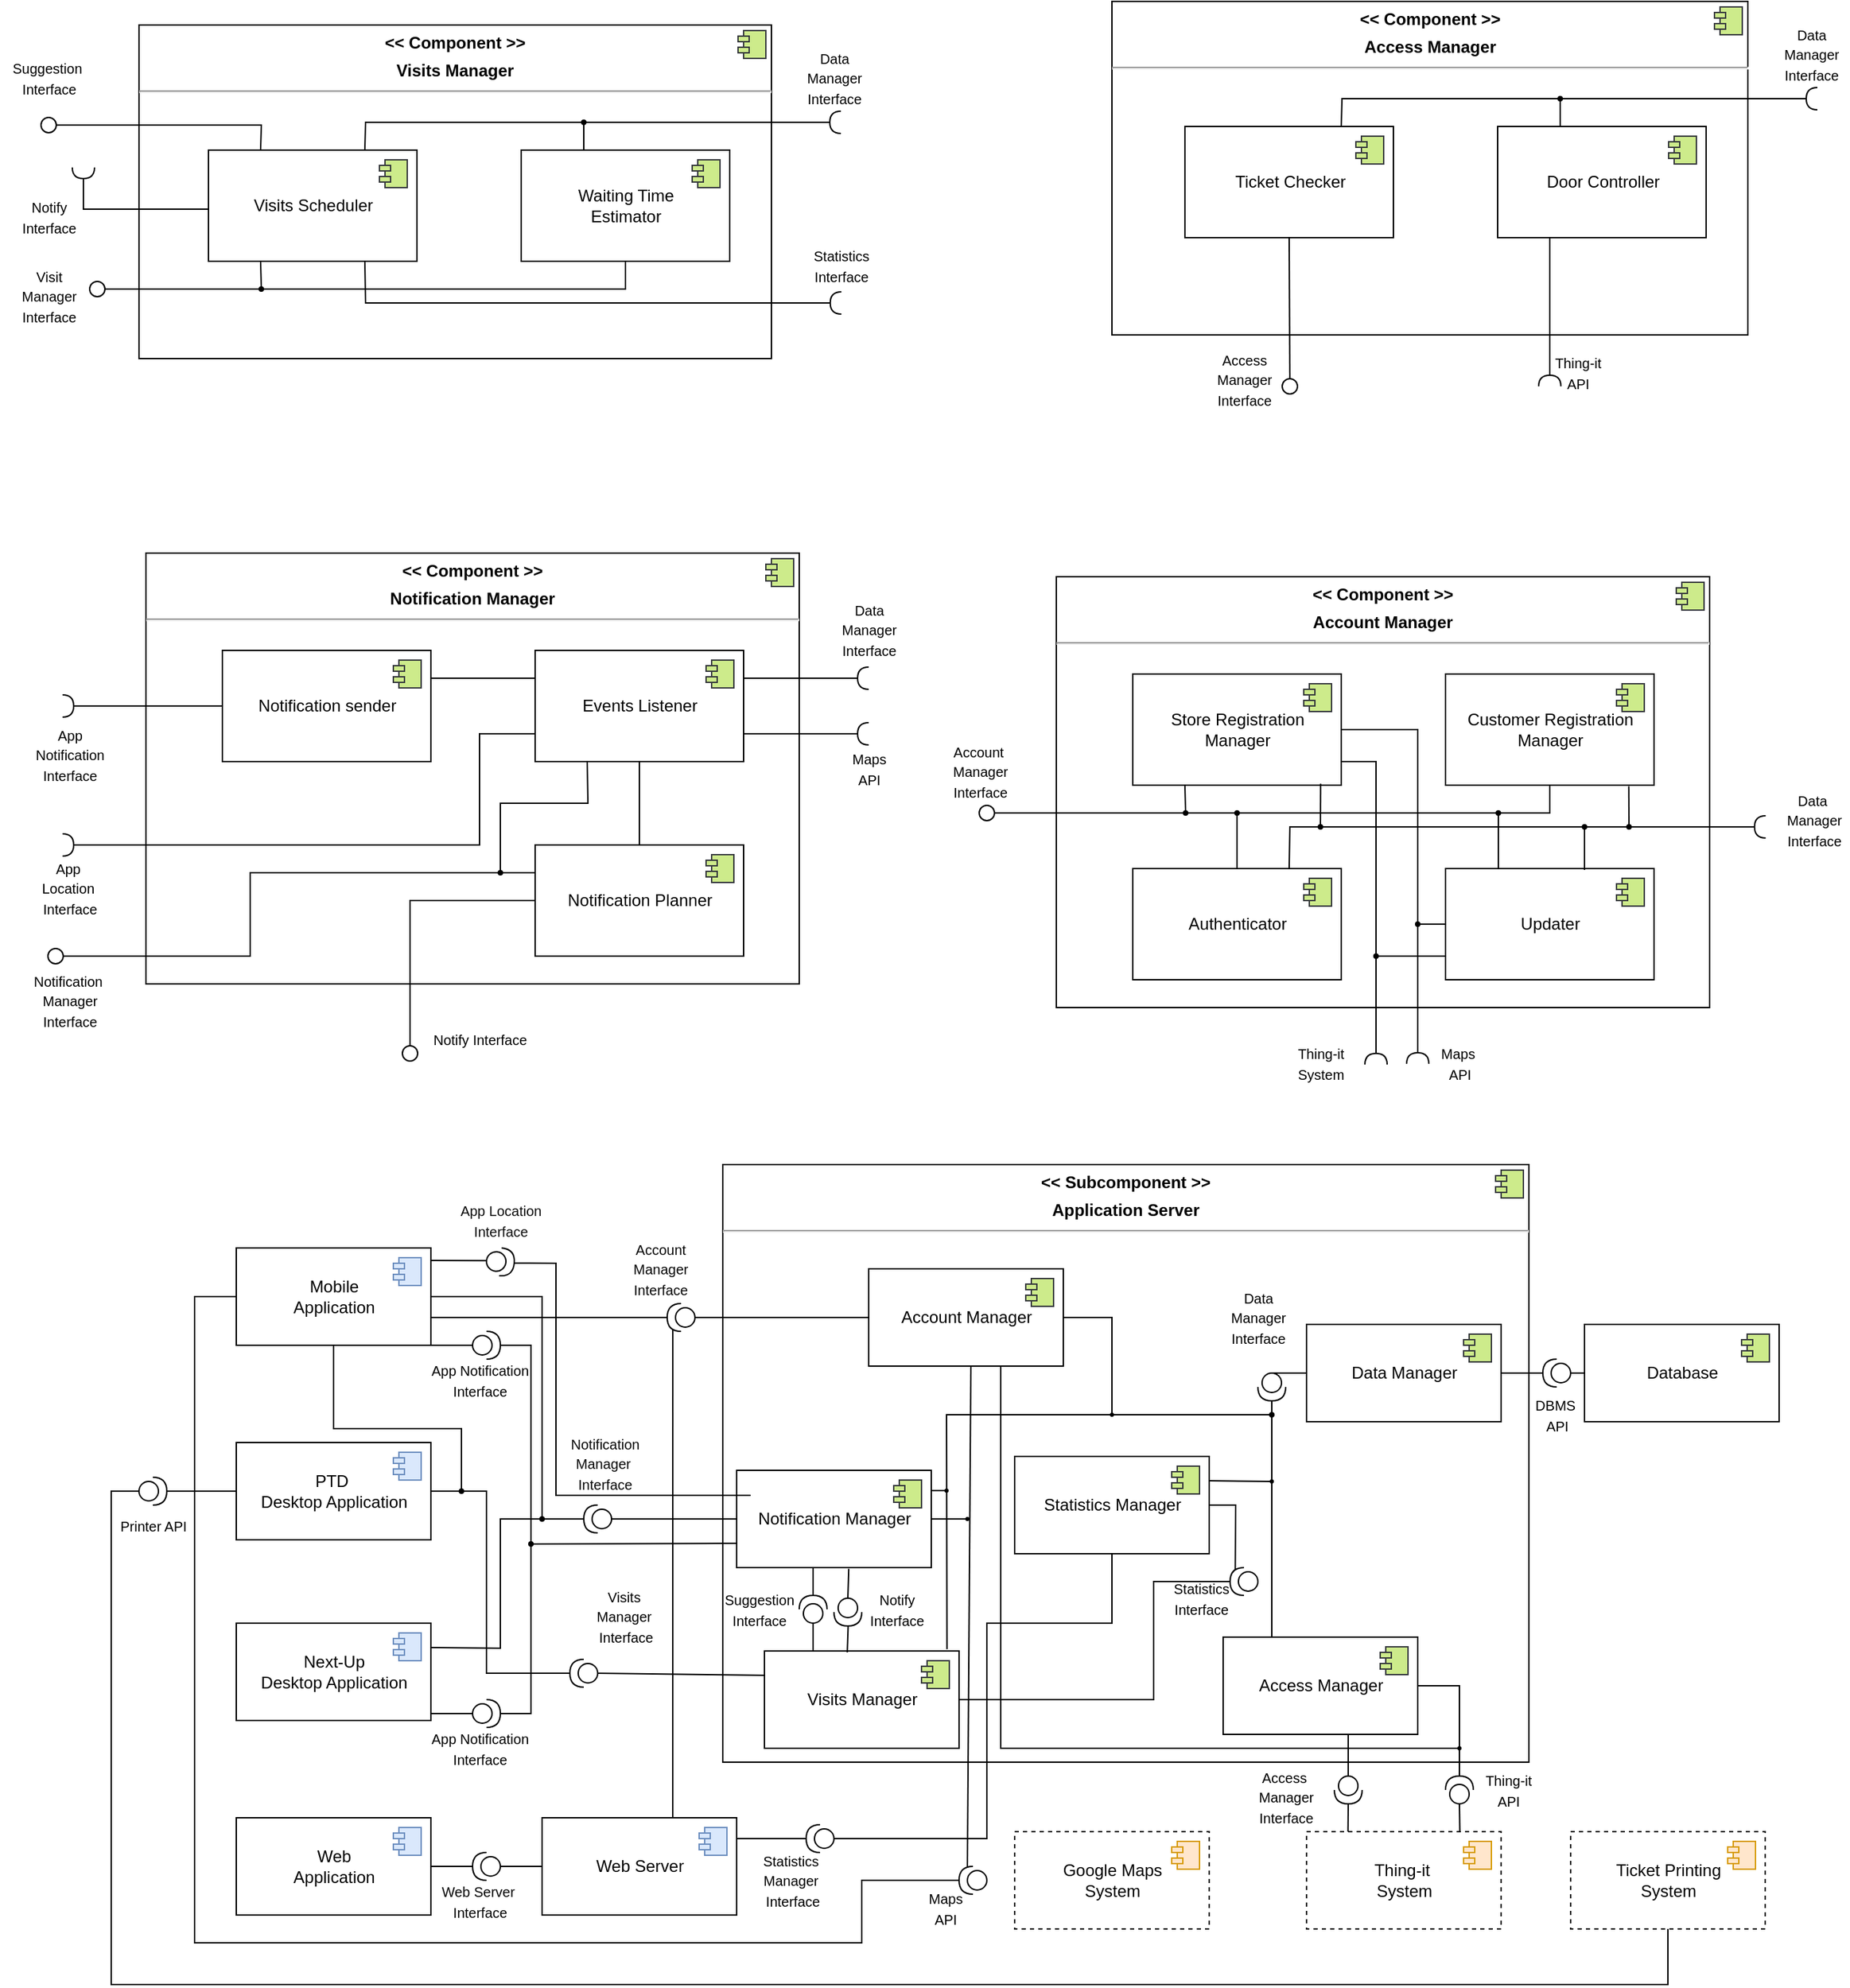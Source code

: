 <mxfile version="13.9.9" type="device"><diagram id="3Fu3gFs1_FK14Cqz0Ulo" name="Pagina-1"><mxGraphModel dx="1436" dy="1320" grid="1" gridSize="10" guides="1" tooltips="1" connect="1" arrows="1" fold="1" page="1" pageScale="1" pageWidth="583" pageHeight="827" math="0" shadow="0"><root><mxCell id="0"/><mxCell id="1" parent="0"/><mxCell id="htoGr9i92MHpdhZndoW--17" value="&lt;p style=&quot;margin: 0px ; margin-top: 6px ; text-align: center&quot;&gt;&lt;b&gt;&amp;lt;&amp;lt; Subcomponent &amp;gt;&amp;gt;&lt;/b&gt;&lt;/p&gt;&lt;p style=&quot;margin: 0px ; margin-top: 6px ; text-align: center&quot;&gt;&lt;b&gt;Application Server&lt;/b&gt;&lt;/p&gt;&lt;hr&gt;&lt;p style=&quot;margin: 0px ; margin-left: 8px&quot;&gt;&lt;br&gt;&lt;br&gt;&lt;/p&gt;" style="align=left;overflow=fill;html=1;dropTarget=0;" parent="1" vertex="1"><mxGeometry x="480" y="10" width="580" height="430" as="geometry"/></mxCell><mxCell id="htoGr9i92MHpdhZndoW--18" value="" style="shape=component;jettyWidth=8;jettyHeight=4;fillColor=#cdeb8b;strokeColor=#36393d;" parent="htoGr9i92MHpdhZndoW--17" vertex="1"><mxGeometry x="1" width="20" height="20" relative="1" as="geometry"><mxPoint x="-24" y="4" as="offset"/></mxGeometry></mxCell><mxCell id="htoGr9i92MHpdhZndoW--185" value="" style="endArrow=none;html=1;fontColor=#00CCCC;entryX=0;entryY=0.5;entryDx=0;entryDy=0;entryPerimeter=0;exitX=0.788;exitY=0.013;exitDx=0;exitDy=0;exitPerimeter=0;" parent="1" source="htoGr9i92MHpdhZndoW--35" target="htoGr9i92MHpdhZndoW--179" edge="1"><mxGeometry width="50" height="50" relative="1" as="geometry"><mxPoint x="900" y="490" as="sourcePoint"/><mxPoint x="950" y="440" as="targetPoint"/></mxGeometry></mxCell><mxCell id="htoGr9i92MHpdhZndoW--184" value="" style="endArrow=none;html=1;fontColor=#00CCCC;entryX=0;entryY=0.5;entryDx=0;entryDy=0;entryPerimeter=0;" parent="1" target="htoGr9i92MHpdhZndoW--175" edge="1"><mxGeometry width="50" height="50" relative="1" as="geometry"><mxPoint x="930" y="419" as="sourcePoint"/><mxPoint x="950" y="440" as="targetPoint"/></mxGeometry></mxCell><mxCell id="htoGr9i92MHpdhZndoW--182" value="" style="endArrow=none;html=1;fontColor=#00CCCC;exitX=0.213;exitY=0.021;exitDx=0;exitDy=0;entryX=1;entryY=0.5;entryDx=0;entryDy=0;entryPerimeter=0;exitPerimeter=0;" parent="1" source="htoGr9i92MHpdhZndoW--35" target="htoGr9i92MHpdhZndoW--175" edge="1"><mxGeometry width="50" height="50" relative="1" as="geometry"><mxPoint x="900" y="490" as="sourcePoint"/><mxPoint x="935" y="470" as="targetPoint"/></mxGeometry></mxCell><mxCell id="htoGr9i92MHpdhZndoW--152" value="" style="endArrow=none;html=1;fontColor=#00CCCC;entryX=0.525;entryY=0.988;entryDx=0;entryDy=0;entryPerimeter=0;" parent="1" target="htoGr9i92MHpdhZndoW--19" edge="1"><mxGeometry width="50" height="50" relative="1" as="geometry"><mxPoint x="656" y="515" as="sourcePoint"/><mxPoint x="650" y="270" as="targetPoint"/><Array as="points"/></mxGeometry></mxCell><mxCell id="htoGr9i92MHpdhZndoW--127" value="" style="endArrow=none;html=1;fontColor=#00CCCC;entryX=0.797;entryY=0.071;entryDx=0;entryDy=0;entryPerimeter=0;" parent="1" target="htoGr9i92MHpdhZndoW--52" edge="1"><mxGeometry width="50" height="50" relative="1" as="geometry"><mxPoint x="444" y="482" as="sourcePoint"/><mxPoint x="480" y="280" as="targetPoint"/></mxGeometry></mxCell><mxCell id="htoGr9i92MHpdhZndoW--3" value="Web&lt;br&gt;Application" style="html=1;dropTarget=0;" parent="1" vertex="1"><mxGeometry x="130" y="480" width="140" height="70" as="geometry"/></mxCell><mxCell id="htoGr9i92MHpdhZndoW--4" value="" style="shape=module;jettyWidth=8;jettyHeight=4;fillColor=#dae8fc;strokeColor=#6c8ebf;" parent="htoGr9i92MHpdhZndoW--3" vertex="1"><mxGeometry x="1" width="20" height="20" relative="1" as="geometry"><mxPoint x="-27" y="7" as="offset"/></mxGeometry></mxCell><mxCell id="htoGr9i92MHpdhZndoW--5" value="Next-Up&lt;br&gt;Desktop Application" style="html=1;dropTarget=0;" parent="1" vertex="1"><mxGeometry x="130" y="340" width="140" height="70" as="geometry"/></mxCell><mxCell id="htoGr9i92MHpdhZndoW--6" value="" style="shape=module;jettyWidth=8;jettyHeight=4;fillColor=#dae8fc;strokeColor=#6c8ebf;" parent="htoGr9i92MHpdhZndoW--5" vertex="1"><mxGeometry x="1" width="20" height="20" relative="1" as="geometry"><mxPoint x="-27" y="7" as="offset"/></mxGeometry></mxCell><mxCell id="htoGr9i92MHpdhZndoW--7" value="PTD&amp;nbsp;&lt;br&gt;Desktop Application" style="html=1;dropTarget=0;" parent="1" vertex="1"><mxGeometry x="130" y="210" width="140" height="70" as="geometry"/></mxCell><mxCell id="htoGr9i92MHpdhZndoW--8" value="" style="shape=module;jettyWidth=8;jettyHeight=4;fillColor=#dae8fc;strokeColor=#6c8ebf;" parent="htoGr9i92MHpdhZndoW--7" vertex="1"><mxGeometry x="1" width="20" height="20" relative="1" as="geometry"><mxPoint x="-27" y="7" as="offset"/></mxGeometry></mxCell><mxCell id="htoGr9i92MHpdhZndoW--9" value="Mobile&lt;br&gt;Application" style="html=1;dropTarget=0;" parent="1" vertex="1"><mxGeometry x="130" y="70" width="140" height="70" as="geometry"/></mxCell><mxCell id="htoGr9i92MHpdhZndoW--10" value="" style="shape=module;jettyWidth=8;jettyHeight=4;fillColor=#dae8fc;strokeColor=#6c8ebf;" parent="htoGr9i92MHpdhZndoW--9" vertex="1"><mxGeometry x="1" width="20" height="20" relative="1" as="geometry"><mxPoint x="-27" y="7" as="offset"/></mxGeometry></mxCell><mxCell id="htoGr9i92MHpdhZndoW--11" value="Web Server" style="html=1;dropTarget=0;" parent="1" vertex="1"><mxGeometry x="350" y="480" width="140" height="70" as="geometry"/></mxCell><mxCell id="htoGr9i92MHpdhZndoW--12" value="" style="shape=module;jettyWidth=8;jettyHeight=4;fillColor=#dae8fc;strokeColor=#6c8ebf;" parent="htoGr9i92MHpdhZndoW--11" vertex="1"><mxGeometry x="1" width="20" height="20" relative="1" as="geometry"><mxPoint x="-27" y="7" as="offset"/></mxGeometry></mxCell><mxCell id="htoGr9i92MHpdhZndoW--19" value="Account Manager" style="html=1;dropTarget=0;" parent="1" vertex="1"><mxGeometry x="585" y="85" width="140" height="70" as="geometry"/></mxCell><mxCell id="htoGr9i92MHpdhZndoW--20" value="" style="shape=module;jettyWidth=8;jettyHeight=4;fillColor=#cdeb8b;strokeColor=#36393d;" parent="htoGr9i92MHpdhZndoW--19" vertex="1"><mxGeometry x="1" width="20" height="20" relative="1" as="geometry"><mxPoint x="-27" y="7" as="offset"/></mxGeometry></mxCell><mxCell id="htoGr9i92MHpdhZndoW--21" value="Data Manager" style="html=1;dropTarget=0;" parent="1" vertex="1"><mxGeometry x="900" y="125" width="140" height="70" as="geometry"/></mxCell><mxCell id="htoGr9i92MHpdhZndoW--22" value="" style="shape=module;jettyWidth=8;jettyHeight=4;fillColor=#cdeb8b;strokeColor=#36393d;" parent="htoGr9i92MHpdhZndoW--21" vertex="1"><mxGeometry x="1" width="20" height="20" relative="1" as="geometry"><mxPoint x="-27" y="7" as="offset"/></mxGeometry></mxCell><mxCell id="htoGr9i92MHpdhZndoW--23" value="Database" style="html=1;dropTarget=0;" parent="1" vertex="1"><mxGeometry x="1100" y="125" width="140" height="70" as="geometry"/></mxCell><mxCell id="htoGr9i92MHpdhZndoW--24" value="" style="shape=module;jettyWidth=8;jettyHeight=4;fillColor=#cdeb8b;strokeColor=#36393d;" parent="htoGr9i92MHpdhZndoW--23" vertex="1"><mxGeometry x="1" width="20" height="20" relative="1" as="geometry"><mxPoint x="-27" y="7" as="offset"/></mxGeometry></mxCell><mxCell id="htoGr9i92MHpdhZndoW--25" value="Statistics Manager" style="html=1;dropTarget=0;" parent="1" vertex="1"><mxGeometry x="690" y="220" width="140" height="70" as="geometry"/></mxCell><mxCell id="htoGr9i92MHpdhZndoW--26" value="" style="shape=module;jettyWidth=8;jettyHeight=4;fillColor=#cdeb8b;strokeColor=#36393d;" parent="htoGr9i92MHpdhZndoW--25" vertex="1"><mxGeometry x="1" width="20" height="20" relative="1" as="geometry"><mxPoint x="-27" y="7" as="offset"/></mxGeometry></mxCell><mxCell id="htoGr9i92MHpdhZndoW--27" value="Notification Manager" style="html=1;dropTarget=0;" parent="1" vertex="1"><mxGeometry x="490" y="230" width="140" height="70" as="geometry"/></mxCell><mxCell id="htoGr9i92MHpdhZndoW--28" value="" style="shape=module;jettyWidth=8;jettyHeight=4;fillColor=#cdeb8b;strokeColor=#36393d;" parent="htoGr9i92MHpdhZndoW--27" vertex="1"><mxGeometry x="1" width="20" height="20" relative="1" as="geometry"><mxPoint x="-27" y="7" as="offset"/></mxGeometry></mxCell><mxCell id="htoGr9i92MHpdhZndoW--29" value="Visits Manager" style="html=1;dropTarget=0;" parent="1" vertex="1"><mxGeometry x="510" y="360" width="140" height="70" as="geometry"/></mxCell><mxCell id="htoGr9i92MHpdhZndoW--30" value="" style="shape=module;jettyWidth=8;jettyHeight=4;fillColor=#cdeb8b;strokeColor=#36393d;" parent="htoGr9i92MHpdhZndoW--29" vertex="1"><mxGeometry x="1" width="20" height="20" relative="1" as="geometry"><mxPoint x="-27" y="7" as="offset"/></mxGeometry></mxCell><mxCell id="htoGr9i92MHpdhZndoW--31" value="Access Manager" style="html=1;dropTarget=0;" parent="1" vertex="1"><mxGeometry x="840" y="350" width="140" height="70" as="geometry"/></mxCell><mxCell id="htoGr9i92MHpdhZndoW--32" value="" style="shape=module;jettyWidth=8;jettyHeight=4;fillColor=#cdeb8b;strokeColor=#36393d;" parent="htoGr9i92MHpdhZndoW--31" vertex="1"><mxGeometry x="1" width="20" height="20" relative="1" as="geometry"><mxPoint x="-27" y="7" as="offset"/></mxGeometry></mxCell><mxCell id="htoGr9i92MHpdhZndoW--33" value="Google Maps&lt;br&gt;System" style="html=1;dropTarget=0;dashed=1;" parent="1" vertex="1"><mxGeometry x="690" y="490" width="140" height="70" as="geometry"/></mxCell><mxCell id="htoGr9i92MHpdhZndoW--34" value="" style="shape=module;jettyWidth=8;jettyHeight=4;fillColor=#ffe6cc;strokeColor=#d79b00;" parent="htoGr9i92MHpdhZndoW--33" vertex="1"><mxGeometry x="1" width="20" height="20" relative="1" as="geometry"><mxPoint x="-27" y="7" as="offset"/></mxGeometry></mxCell><mxCell id="htoGr9i92MHpdhZndoW--35" value="Thing-it&amp;nbsp;&lt;br&gt;System" style="html=1;dropTarget=0;dashed=1;" parent="1" vertex="1"><mxGeometry x="900" y="490" width="140" height="70" as="geometry"/></mxCell><mxCell id="htoGr9i92MHpdhZndoW--36" value="" style="shape=module;jettyWidth=8;jettyHeight=4;fillColor=#ffe6cc;strokeColor=#d79b00;" parent="htoGr9i92MHpdhZndoW--35" vertex="1"><mxGeometry x="1" width="20" height="20" relative="1" as="geometry"><mxPoint x="-27" y="7" as="offset"/></mxGeometry></mxCell><mxCell id="htoGr9i92MHpdhZndoW--37" value="Ticket Printing&lt;br&gt;System" style="html=1;dropTarget=0;dashed=1;" parent="1" vertex="1"><mxGeometry x="1090" y="490" width="140" height="70" as="geometry"/></mxCell><mxCell id="htoGr9i92MHpdhZndoW--38" value="" style="shape=module;jettyWidth=8;jettyHeight=4;fillColor=#ffe6cc;strokeColor=#d79b00;" parent="htoGr9i92MHpdhZndoW--37" vertex="1"><mxGeometry x="1" width="20" height="20" relative="1" as="geometry"><mxPoint x="-27" y="7" as="offset"/></mxGeometry></mxCell><mxCell id="htoGr9i92MHpdhZndoW--39" value="" style="endArrow=none;html=1;fontColor=#00CCCC;exitX=1;exitY=0.5;exitDx=0;exitDy=0;" parent="1" edge="1"><mxGeometry width="50" height="50" relative="1" as="geometry"><mxPoint x="320" y="105" as="sourcePoint"/><mxPoint x="320" y="105" as="targetPoint"/></mxGeometry></mxCell><mxCell id="htoGr9i92MHpdhZndoW--44" value="" style="endArrow=none;html=1;fontColor=#00CCCC;exitX=1;exitY=1;exitDx=0;exitDy=0;" parent="1" source="htoGr9i92MHpdhZndoW--9" edge="1"><mxGeometry width="50" height="50" relative="1" as="geometry"><mxPoint x="280" y="290" as="sourcePoint"/><mxPoint x="300" y="140" as="targetPoint"/></mxGeometry></mxCell><mxCell id="htoGr9i92MHpdhZndoW--46" value="" style="endArrow=none;html=1;fontColor=#00CCCC;rounded=0;entryX=0;entryY=0.75;entryDx=0;entryDy=0;exitX=1;exitY=0.5;exitDx=0;exitDy=0;exitPerimeter=0;" parent="1" source="htoGr9i92MHpdhZndoW--50" target="htoGr9i92MHpdhZndoW--27" edge="1"><mxGeometry width="50" height="50" relative="1" as="geometry"><mxPoint x="330" y="140" as="sourcePoint"/><mxPoint x="391.5" y="287.5" as="targetPoint"/><Array as="points"><mxPoint x="342" y="140"/><mxPoint x="342" y="283"/></Array></mxGeometry></mxCell><mxCell id="htoGr9i92MHpdhZndoW--50" value="" style="shape=providedRequiredInterface;html=1;verticalLabelPosition=bottom;fontColor=#00CCCC;" parent="1" vertex="1"><mxGeometry x="300" y="130" width="20" height="20" as="geometry"/></mxCell><mxCell id="htoGr9i92MHpdhZndoW--51" value="" style="endArrow=none;html=1;fontColor=#00CCCC;entryX=0;entryY=0.5;entryDx=0;entryDy=0;" parent="1" source="htoGr9i92MHpdhZndoW--52" target="htoGr9i92MHpdhZndoW--19" edge="1"><mxGeometry width="50" height="50" relative="1" as="geometry"><mxPoint x="270" y="120" as="sourcePoint"/><mxPoint x="340" y="120" as="targetPoint"/></mxGeometry></mxCell><mxCell id="htoGr9i92MHpdhZndoW--53" value="" style="endArrow=none;html=1;fontColor=#00CCCC;" parent="1" source="htoGr9i92MHpdhZndoW--52" edge="1"><mxGeometry width="50" height="50" relative="1" as="geometry"><mxPoint x="270" y="120" as="sourcePoint"/><mxPoint x="430" y="120" as="targetPoint"/></mxGeometry></mxCell><mxCell id="htoGr9i92MHpdhZndoW--52" value="" style="shape=providedRequiredInterface;html=1;verticalLabelPosition=bottom;fontColor=#00CCCC;direction=west;" parent="1" vertex="1"><mxGeometry x="440" y="110" width="20" height="20" as="geometry"/></mxCell><mxCell id="htoGr9i92MHpdhZndoW--54" value="" style="endArrow=none;html=1;fontColor=#00CCCC;" parent="1" target="htoGr9i92MHpdhZndoW--52" edge="1"><mxGeometry width="50" height="50" relative="1" as="geometry"><mxPoint x="270" y="120" as="sourcePoint"/><mxPoint x="430" y="120" as="targetPoint"/></mxGeometry></mxCell><mxCell id="htoGr9i92MHpdhZndoW--61" value="" style="endArrow=none;html=1;fontColor=#00CCCC;entryX=1;entryY=0.5;entryDx=0;entryDy=0;entryPerimeter=0;rounded=0;startArrow=none;startFill=0;" parent="1" target="htoGr9i92MHpdhZndoW--71" edge="1"><mxGeometry width="50" height="50" relative="1" as="geometry"><mxPoint x="500" y="248" as="sourcePoint"/><mxPoint x="380" y="200" as="targetPoint"/><Array as="points"><mxPoint x="360" y="248"/><mxPoint x="360" y="81"/></Array></mxGeometry></mxCell><mxCell id="htoGr9i92MHpdhZndoW--63" value="&lt;font color=&quot;#000000&quot; style=&quot;font-size: 10px&quot;&gt;App Notification&lt;br&gt;Interface&lt;br&gt;&lt;/font&gt;" style="text;html=1;align=center;verticalAlign=middle;resizable=0;points=[];autosize=1;fontColor=#00CCCC;" parent="1" vertex="1"><mxGeometry x="260" y="145" width="90" height="40" as="geometry"/></mxCell><mxCell id="htoGr9i92MHpdhZndoW--65" value="&lt;font style=&quot;font-size: 10px&quot; color=&quot;#0d0d0d&quot;&gt;App Location&lt;br&gt;Interface&lt;br&gt;&lt;/font&gt;" style="text;html=1;align=center;verticalAlign=middle;resizable=0;points=[];autosize=1;fontColor=#00CCCC;" parent="1" vertex="1"><mxGeometry x="285" y="30" width="70" height="40" as="geometry"/></mxCell><mxCell id="htoGr9i92MHpdhZndoW--71" value="" style="shape=providedRequiredInterface;html=1;verticalLabelPosition=bottom;fontColor=#00CCCC;rotation=5;" parent="1" vertex="1"><mxGeometry x="310" y="70" width="20" height="20" as="geometry"/></mxCell><mxCell id="htoGr9i92MHpdhZndoW--75" value="" style="endArrow=none;html=1;fontColor=#00CCCC;entryX=0;entryY=0.5;entryDx=0;entryDy=0;entryPerimeter=0;" parent="1" target="htoGr9i92MHpdhZndoW--71" edge="1"><mxGeometry width="50" height="50" relative="1" as="geometry"><mxPoint x="270" y="79" as="sourcePoint"/><mxPoint x="780" y="330" as="targetPoint"/></mxGeometry></mxCell><mxCell id="htoGr9i92MHpdhZndoW--76" value="" style="shape=providedRequiredInterface;html=1;verticalLabelPosition=bottom;fontColor=#00CCCC;direction=west;" parent="1" vertex="1"><mxGeometry x="380" y="255" width="20" height="20" as="geometry"/></mxCell><mxCell id="htoGr9i92MHpdhZndoW--78" value="" style="endArrow=oval;html=1;fontColor=#00CCCC;exitX=1;exitY=0.5;exitDx=0;exitDy=0;rounded=0;startArrow=none;startFill=0;endFill=1;endSize=3;" parent="1" source="htoGr9i92MHpdhZndoW--9" edge="1"><mxGeometry width="50" height="50" relative="1" as="geometry"><mxPoint x="730" y="380" as="sourcePoint"/><mxPoint x="350" y="265" as="targetPoint"/><Array as="points"><mxPoint x="350" y="105"/></Array></mxGeometry></mxCell><mxCell id="htoGr9i92MHpdhZndoW--79" value="" style="endArrow=none;html=1;fontColor=#00CCCC;entryX=0;entryY=0.5;entryDx=0;entryDy=0;entryPerimeter=0;exitX=0;exitY=0.5;exitDx=0;exitDy=0;rounded=0;" parent="1" source="htoGr9i92MHpdhZndoW--27" target="htoGr9i92MHpdhZndoW--76" edge="1"><mxGeometry width="50" height="50" relative="1" as="geometry"><mxPoint x="360" y="270" as="sourcePoint"/><mxPoint x="780" y="330" as="targetPoint"/><Array as="points"/></mxGeometry></mxCell><mxCell id="htoGr9i92MHpdhZndoW--80" value="&lt;font color=&quot;#080808&quot; style=&quot;font-size: 10px&quot;&gt;Notification &lt;br&gt;Manager&amp;nbsp;&lt;br&gt;Interface&lt;br&gt;&lt;/font&gt;" style="text;html=1;align=center;verticalAlign=middle;resizable=0;points=[];autosize=1;fontColor=#00CCCC;" parent="1" vertex="1"><mxGeometry x="360" y="200" width="70" height="50" as="geometry"/></mxCell><mxCell id="htoGr9i92MHpdhZndoW--82" value="&lt;font color=&quot;#080808&quot; size=&quot;1&quot;&gt;Account&lt;br&gt;Manager&lt;br&gt;Interface&lt;br&gt;&lt;/font&gt;" style="text;html=1;align=center;verticalAlign=middle;resizable=0;points=[];autosize=1;fontColor=#00CCCC;" parent="1" vertex="1"><mxGeometry x="410" y="60" width="50" height="50" as="geometry"/></mxCell><mxCell id="htoGr9i92MHpdhZndoW--83" value="" style="endArrow=none;html=1;fontColor=#00CCCC;exitX=0;exitY=0.5;exitDx=0;exitDy=0;exitPerimeter=0;entryX=0;entryY=0.25;entryDx=0;entryDy=0;" parent="1" source="htoGr9i92MHpdhZndoW--107" target="htoGr9i92MHpdhZndoW--29" edge="1"><mxGeometry width="50" height="50" relative="1" as="geometry"><mxPoint x="390" y="385" as="sourcePoint"/><mxPoint x="470" y="390" as="targetPoint"/></mxGeometry></mxCell><mxCell id="htoGr9i92MHpdhZndoW--107" value="" style="shape=providedRequiredInterface;html=1;verticalLabelPosition=bottom;fontColor=#00CCCC;direction=west;" parent="1" vertex="1"><mxGeometry x="370" y="366" width="20" height="20" as="geometry"/></mxCell><mxCell id="htoGr9i92MHpdhZndoW--119" value="" style="endArrow=none;html=1;fontColor=#00CCCC;exitX=1;exitY=0.5;exitDx=0;exitDy=0;rounded=0;entryX=1;entryY=0.5;entryDx=0;entryDy=0;entryPerimeter=0;" parent="1" source="htoGr9i92MHpdhZndoW--7" target="htoGr9i92MHpdhZndoW--107" edge="1"><mxGeometry width="50" height="50" relative="1" as="geometry"><mxPoint x="430" y="350" as="sourcePoint"/><mxPoint x="370" y="350" as="targetPoint"/><Array as="points"><mxPoint x="310" y="245"/><mxPoint x="310" y="376"/></Array></mxGeometry></mxCell><mxCell id="htoGr9i92MHpdhZndoW--125" value="&lt;font color=&quot;#000000&quot; style=&quot;font-size: 10px&quot;&gt;Visits&amp;nbsp;&lt;br&gt;Manager&amp;nbsp;&lt;br&gt;Interface&lt;br&gt;&lt;/font&gt;" style="text;html=1;align=center;verticalAlign=middle;resizable=0;points=[];autosize=1;fontColor=#00CCCC;" parent="1" vertex="1"><mxGeometry x="380" y="310" width="60" height="50" as="geometry"/></mxCell><mxCell id="htoGr9i92MHpdhZndoW--128" value="" style="shape=providedRequiredInterface;html=1;verticalLabelPosition=bottom;fontColor=#00CCCC;direction=west;" parent="1" vertex="1"><mxGeometry x="300" y="505" width="20" height="20" as="geometry"/></mxCell><mxCell id="htoGr9i92MHpdhZndoW--129" value="" style="endArrow=none;html=1;fontColor=#00CCCC;entryX=1;entryY=0.5;entryDx=0;entryDy=0;entryPerimeter=0;" parent="1" target="htoGr9i92MHpdhZndoW--128" edge="1"><mxGeometry width="50" height="50" relative="1" as="geometry"><mxPoint x="270" y="515" as="sourcePoint"/><mxPoint x="690" y="280" as="targetPoint"/></mxGeometry></mxCell><mxCell id="htoGr9i92MHpdhZndoW--130" value="" style="endArrow=none;html=1;fontColor=#00CCCC;entryX=0;entryY=0.5;entryDx=0;entryDy=0;exitX=0;exitY=0.5;exitDx=0;exitDy=0;exitPerimeter=0;" parent="1" source="htoGr9i92MHpdhZndoW--128" target="htoGr9i92MHpdhZndoW--11" edge="1"><mxGeometry width="50" height="50" relative="1" as="geometry"><mxPoint x="290" y="540" as="sourcePoint"/><mxPoint x="320" y="540" as="targetPoint"/></mxGeometry></mxCell><mxCell id="htoGr9i92MHpdhZndoW--131" value="&lt;font color=&quot;#050505&quot; style=&quot;font-size: 10px&quot;&gt;Web Server&amp;nbsp;&lt;br&gt;Interface&lt;br&gt;&lt;/font&gt;" style="text;html=1;align=center;verticalAlign=middle;resizable=0;points=[];autosize=1;fontColor=#00CCCC;" parent="1" vertex="1"><mxGeometry x="270" y="520" width="70" height="40" as="geometry"/></mxCell><mxCell id="htoGr9i92MHpdhZndoW--132" value="" style="shape=providedRequiredInterface;html=1;verticalLabelPosition=bottom;fontColor=#00CCCC;" parent="1" vertex="1"><mxGeometry x="60" y="235" width="20" height="20" as="geometry"/></mxCell><mxCell id="htoGr9i92MHpdhZndoW--133" value="&lt;font color=&quot;#000000&quot; style=&quot;font-size: 10px&quot;&gt;Printer API&lt;/font&gt;" style="text;html=1;align=center;verticalAlign=middle;resizable=0;points=[];autosize=1;fontColor=#00CCCC;" parent="1" vertex="1"><mxGeometry x="40" y="260" width="60" height="20" as="geometry"/></mxCell><mxCell id="htoGr9i92MHpdhZndoW--134" value="" style="endArrow=none;html=1;fontColor=#00CCCC;exitX=1;exitY=0.5;exitDx=0;exitDy=0;exitPerimeter=0;" parent="1" source="htoGr9i92MHpdhZndoW--132" edge="1"><mxGeometry width="50" height="50" relative="1" as="geometry"><mxPoint x="510" y="320" as="sourcePoint"/><mxPoint x="130" y="245" as="targetPoint"/></mxGeometry></mxCell><mxCell id="htoGr9i92MHpdhZndoW--135" value="" style="endArrow=none;html=1;fontColor=#00CCCC;entryX=0;entryY=0.5;entryDx=0;entryDy=0;entryPerimeter=0;rounded=0;exitX=0.5;exitY=1;exitDx=0;exitDy=0;" parent="1" source="htoGr9i92MHpdhZndoW--37" target="htoGr9i92MHpdhZndoW--132" edge="1"><mxGeometry width="50" height="50" relative="1" as="geometry"><mxPoint x="40" y="610" as="sourcePoint"/><mxPoint x="80" y="350" as="targetPoint"/><Array as="points"><mxPoint x="1160" y="600"/><mxPoint x="40" y="600"/><mxPoint x="40" y="245"/></Array></mxGeometry></mxCell><mxCell id="htoGr9i92MHpdhZndoW--136" value="" style="endArrow=none;html=1;fontColor=#00CCCC;entryX=0;entryY=0.5;entryDx=0;entryDy=0;rounded=0;exitX=1;exitY=0.5;exitDx=0;exitDy=0;exitPerimeter=0;" parent="1" source="htoGr9i92MHpdhZndoW--137" target="htoGr9i92MHpdhZndoW--9" edge="1"><mxGeometry width="50" height="50" relative="1" as="geometry"><mxPoint x="600" y="550" as="sourcePoint"/><mxPoint x="590" y="390" as="targetPoint"/><Array as="points"><mxPoint x="580" y="525"/><mxPoint x="580" y="570"/><mxPoint x="100" y="570"/><mxPoint x="100" y="105"/></Array></mxGeometry></mxCell><mxCell id="htoGr9i92MHpdhZndoW--137" value="" style="shape=providedRequiredInterface;html=1;verticalLabelPosition=bottom;fontColor=#00CCCC;direction=west;" parent="1" vertex="1"><mxGeometry x="650" y="515" width="20" height="20" as="geometry"/></mxCell><mxCell id="htoGr9i92MHpdhZndoW--138" value="&lt;font color=&quot;#000000&quot; style=&quot;font-size: 10px&quot;&gt;Maps&lt;br&gt;API&lt;br&gt;&lt;/font&gt;" style="text;html=1;align=center;verticalAlign=middle;resizable=0;points=[];autosize=1;fontColor=#00CCCC;" parent="1" vertex="1"><mxGeometry x="620" y="525" width="40" height="40" as="geometry"/></mxCell><mxCell id="htoGr9i92MHpdhZndoW--142" value="" style="shape=providedRequiredInterface;html=1;verticalLabelPosition=bottom;fontColor=#00CCCC;direction=west;" parent="1" vertex="1"><mxGeometry x="540" y="485" width="20" height="20" as="geometry"/></mxCell><mxCell id="htoGr9i92MHpdhZndoW--143" value="" style="endArrow=none;html=1;fontColor=#00CCCC;entryX=1;entryY=0.5;entryDx=0;entryDy=0;entryPerimeter=0;" parent="1" target="htoGr9i92MHpdhZndoW--142" edge="1"><mxGeometry width="50" height="50" relative="1" as="geometry"><mxPoint x="490" y="495" as="sourcePoint"/><mxPoint x="510" y="440" as="targetPoint"/></mxGeometry></mxCell><mxCell id="htoGr9i92MHpdhZndoW--145" value="&lt;font color=&quot;#000000&quot; style=&quot;font-size: 10px&quot;&gt;Statistics&amp;nbsp;&lt;br&gt;Manager&amp;nbsp;&lt;br&gt;Interface&lt;br&gt;&lt;/font&gt;" style="text;html=1;align=center;verticalAlign=middle;resizable=0;points=[];autosize=1;fontColor=#00CCCC;" parent="1" vertex="1"><mxGeometry x="500" y="500" width="60" height="50" as="geometry"/></mxCell><mxCell id="htoGr9i92MHpdhZndoW--146" value="" style="endArrow=none;html=1;fontColor=#00CCCC;entryX=0.5;entryY=1;entryDx=0;entryDy=0;exitX=0;exitY=0.5;exitDx=0;exitDy=0;exitPerimeter=0;rounded=0;" parent="1" source="htoGr9i92MHpdhZndoW--142" target="htoGr9i92MHpdhZndoW--25" edge="1"><mxGeometry width="50" height="50" relative="1" as="geometry"><mxPoint x="600" y="500" as="sourcePoint"/><mxPoint x="510" y="430" as="targetPoint"/><Array as="points"><mxPoint x="670" y="495"/><mxPoint x="670" y="340"/><mxPoint x="760" y="340"/></Array></mxGeometry></mxCell><mxCell id="htoGr9i92MHpdhZndoW--153" value="" style="endArrow=none;html=1;fontColor=#00CCCC;entryX=1;entryY=0.5;entryDx=0;entryDy=0;jumpSize=6;startSize=2;startArrow=oval;startFill=1;endSize=5;" parent="1" target="htoGr9i92MHpdhZndoW--27" edge="1"><mxGeometry width="50" height="50" relative="1" as="geometry"><mxPoint x="656" y="265" as="sourcePoint"/><mxPoint x="650" y="310" as="targetPoint"/></mxGeometry></mxCell><mxCell id="htoGr9i92MHpdhZndoW--155" value="" style="shape=providedRequiredInterface;html=1;verticalLabelPosition=bottom;fontColor=#00CCCC;direction=south;" parent="1" vertex="1"><mxGeometry x="865" y="160" width="20" height="20" as="geometry"/></mxCell><mxCell id="htoGr9i92MHpdhZndoW--156" value="" style="shape=providedRequiredInterface;html=1;verticalLabelPosition=bottom;fontColor=#00CCCC;direction=west;" parent="1" vertex="1"><mxGeometry x="845" y="300" width="20" height="20" as="geometry"/></mxCell><mxCell id="htoGr9i92MHpdhZndoW--157" value="&lt;font color=&quot;#000000&quot; style=&quot;font-size: 10px&quot;&gt;Statistics&lt;br&gt;Interface&lt;/font&gt;" style="text;html=1;align=center;verticalAlign=middle;resizable=0;points=[];autosize=1;fontColor=#00CCCC;" parent="1" vertex="1"><mxGeometry x="794" y="302" width="60" height="40" as="geometry"/></mxCell><mxCell id="htoGr9i92MHpdhZndoW--158" value="&lt;font color=&quot;#000000&quot; style=&quot;font-size: 10px&quot;&gt;Data&lt;br&gt;Manager&lt;br&gt;Interface&lt;br&gt;&lt;/font&gt;" style="text;html=1;align=center;verticalAlign=middle;resizable=0;points=[];autosize=1;fontColor=#00CCCC;" parent="1" vertex="1"><mxGeometry x="840" y="95" width="50" height="50" as="geometry"/></mxCell><mxCell id="htoGr9i92MHpdhZndoW--159" value="" style="endArrow=none;html=1;fontColor=#00CCCC;exitX=1;exitY=0.5;exitDx=0;exitDy=0;entryX=0.814;entryY=0.916;entryDx=0;entryDy=0;entryPerimeter=0;rounded=0;" parent="1" source="htoGr9i92MHpdhZndoW--25" target="htoGr9i92MHpdhZndoW--156" edge="1"><mxGeometry width="50" height="50" relative="1" as="geometry"><mxPoint x="610" y="300" as="sourcePoint"/><mxPoint x="660" y="250" as="targetPoint"/><Array as="points"><mxPoint x="849" y="255"/></Array></mxGeometry></mxCell><mxCell id="htoGr9i92MHpdhZndoW--160" value="" style="endArrow=none;html=1;fontColor=#00CCCC;entryX=1;entryY=0.5;entryDx=0;entryDy=0;entryPerimeter=0;exitX=1;exitY=0.5;exitDx=0;exitDy=0;rounded=0;" parent="1" source="htoGr9i92MHpdhZndoW--29" target="htoGr9i92MHpdhZndoW--156" edge="1"><mxGeometry width="50" height="50" relative="1" as="geometry"><mxPoint x="600" y="320" as="sourcePoint"/><mxPoint x="650" y="270" as="targetPoint"/><Array as="points"><mxPoint x="790" y="395"/><mxPoint x="790" y="310"/></Array></mxGeometry></mxCell><mxCell id="htoGr9i92MHpdhZndoW--165" value="" style="shape=providedRequiredInterface;html=1;verticalLabelPosition=bottom;fontColor=#00CCCC;direction=south;" parent="1" vertex="1"><mxGeometry x="560" y="322" width="20" height="20" as="geometry"/></mxCell><mxCell id="htoGr9i92MHpdhZndoW--168" value="" style="endArrow=none;html=1;fontColor=#00CCCC;exitX=0;exitY=0.5;exitDx=0;exitDy=0;exitPerimeter=0;entryX=0.576;entryY=1.012;entryDx=0;entryDy=0;entryPerimeter=0;" parent="1" source="htoGr9i92MHpdhZndoW--165" edge="1" target="htoGr9i92MHpdhZndoW--27"><mxGeometry width="50" height="50" relative="1" as="geometry"><mxPoint x="630" y="320" as="sourcePoint"/><mxPoint x="566" y="300" as="targetPoint"/></mxGeometry></mxCell><mxCell id="htoGr9i92MHpdhZndoW--169" value="&lt;font color=&quot;#000000&quot;&gt;&lt;span style=&quot;font-size: 10px&quot;&gt;Notify&lt;br&gt;Interface&lt;br&gt;&lt;/span&gt;&lt;/font&gt;" style="text;html=1;align=center;verticalAlign=middle;resizable=0;points=[];autosize=1;fontColor=#00CCCC;" parent="1" vertex="1"><mxGeometry x="580" y="310" width="50" height="40" as="geometry"/></mxCell><mxCell id="htoGr9i92MHpdhZndoW--170" value="" style="endArrow=none;html=1;fontColor=#00CCCC;exitX=0;exitY=0.5;exitDx=0;exitDy=0;exitPerimeter=0;" parent="1" source="htoGr9i92MHpdhZndoW--155" target="htoGr9i92MHpdhZndoW--21" edge="1"><mxGeometry width="50" height="50" relative="1" as="geometry"><mxPoint x="600" y="240" as="sourcePoint"/><mxPoint x="650" y="190" as="targetPoint"/></mxGeometry></mxCell><mxCell id="htoGr9i92MHpdhZndoW--171" value="" style="shape=providedRequiredInterface;html=1;verticalLabelPosition=bottom;fontColor=#00CCCC;direction=west;" parent="1" vertex="1"><mxGeometry x="1070" y="150" width="20" height="20" as="geometry"/></mxCell><mxCell id="htoGr9i92MHpdhZndoW--172" value="&lt;font color=&quot;#000000&quot; style=&quot;font-size: 10px&quot;&gt;DBMS&amp;nbsp;&lt;br&gt;API&lt;br&gt;&lt;/font&gt;" style="text;html=1;align=center;verticalAlign=middle;resizable=0;points=[];autosize=1;fontColor=#00CCCC;" parent="1" vertex="1"><mxGeometry x="1055" y="170" width="50" height="40" as="geometry"/></mxCell><mxCell id="htoGr9i92MHpdhZndoW--173" value="" style="endArrow=none;html=1;fontColor=#00CCCC;entryX=0;entryY=0.5;entryDx=0;entryDy=0;entryPerimeter=0;" parent="1" source="htoGr9i92MHpdhZndoW--23" target="htoGr9i92MHpdhZndoW--171" edge="1"><mxGeometry width="50" height="50" relative="1" as="geometry"><mxPoint x="900" y="230" as="sourcePoint"/><mxPoint x="950" y="180" as="targetPoint"/></mxGeometry></mxCell><mxCell id="htoGr9i92MHpdhZndoW--174" value="" style="endArrow=none;html=1;fontColor=#00CCCC;entryX=1;entryY=0.5;entryDx=0;entryDy=0;entryPerimeter=0;exitX=1;exitY=0.5;exitDx=0;exitDy=0;" parent="1" source="htoGr9i92MHpdhZndoW--21" target="htoGr9i92MHpdhZndoW--171" edge="1"><mxGeometry width="50" height="50" relative="1" as="geometry"><mxPoint x="900" y="230" as="sourcePoint"/><mxPoint x="950" y="180" as="targetPoint"/></mxGeometry></mxCell><mxCell id="htoGr9i92MHpdhZndoW--175" value="" style="shape=providedRequiredInterface;html=1;verticalLabelPosition=bottom;fontColor=#00CCCC;direction=south;" parent="1" vertex="1"><mxGeometry x="920" y="450" width="20" height="20" as="geometry"/></mxCell><mxCell id="htoGr9i92MHpdhZndoW--179" value="" style="shape=providedRequiredInterface;html=1;verticalLabelPosition=bottom;fontColor=#00CCCC;direction=north;rotation=0;" parent="1" vertex="1"><mxGeometry x="1000" y="450" width="20" height="20" as="geometry"/></mxCell><mxCell id="htoGr9i92MHpdhZndoW--180" value="&lt;font color=&quot;#000000&quot; style=&quot;font-size: 10px&quot;&gt;Thing-it&lt;br&gt;API&lt;br&gt;&lt;/font&gt;" style="text;html=1;align=center;verticalAlign=middle;resizable=0;points=[];autosize=1;fontColor=#00CCCC;" parent="1" vertex="1"><mxGeometry x="1020" y="440" width="50" height="40" as="geometry"/></mxCell><mxCell id="htoGr9i92MHpdhZndoW--181" value="&lt;font color=&quot;#000000&quot; size=&quot;1&quot;&gt;Access&amp;nbsp;&lt;br&gt;Manager&lt;br&gt;Interface&lt;br&gt;&lt;/font&gt;" style="text;html=1;align=center;verticalAlign=middle;resizable=0;points=[];autosize=1;fontColor=#00CCCC;" parent="1" vertex="1"><mxGeometry x="860" y="440" width="50" height="50" as="geometry"/></mxCell><mxCell id="htoGr9i92MHpdhZndoW--186" value="" style="endArrow=none;html=1;fontColor=#00CCCC;entryX=1;entryY=0.5;entryDx=0;entryDy=0;entryPerimeter=0;exitX=1;exitY=0.5;exitDx=0;exitDy=0;rounded=0;" parent="1" source="htoGr9i92MHpdhZndoW--31" target="htoGr9i92MHpdhZndoW--179" edge="1"><mxGeometry width="50" height="50" relative="1" as="geometry"><mxPoint x="900" y="530" as="sourcePoint"/><mxPoint x="950" y="480" as="targetPoint"/><Array as="points"><mxPoint x="1010" y="385"/></Array></mxGeometry></mxCell><mxCell id="htoGr9i92MHpdhZndoW--189" value="&lt;p style=&quot;margin: 0px ; margin-top: 6px ; text-align: center&quot;&gt;&lt;b&gt;&amp;lt;&amp;lt; Component &amp;gt;&amp;gt;&lt;/b&gt;&lt;/p&gt;&lt;p style=&quot;margin: 0px ; margin-top: 6px ; text-align: center&quot;&gt;&lt;b&gt;Account Manager&lt;/b&gt;&lt;/p&gt;&lt;hr&gt;&lt;p style=&quot;margin: 0px ; margin-left: 8px&quot;&gt;&lt;br&gt;&lt;/p&gt;" style="align=left;overflow=fill;html=1;dropTarget=0;" parent="1" vertex="1"><mxGeometry x="720" y="-413" width="470" height="310" as="geometry"/></mxCell><mxCell id="htoGr9i92MHpdhZndoW--190" value="" style="shape=component;jettyWidth=8;jettyHeight=4;fillColor=#cdeb8b;strokeColor=#36393d;" parent="htoGr9i92MHpdhZndoW--189" vertex="1"><mxGeometry x="1" width="20" height="20" relative="1" as="geometry"><mxPoint x="-24" y="4" as="offset"/></mxGeometry></mxCell><mxCell id="htoGr9i92MHpdhZndoW--191" value="Customer Registration&lt;br&gt;Manager" style="html=1;dropTarget=0;" parent="1" vertex="1"><mxGeometry x="1000" y="-343" width="150" height="80" as="geometry"/></mxCell><mxCell id="htoGr9i92MHpdhZndoW--192" value="" style="shape=module;jettyWidth=8;jettyHeight=4;fillColor=#cdeb8b;strokeColor=#36393d;" parent="htoGr9i92MHpdhZndoW--191" vertex="1"><mxGeometry x="1" width="20" height="20" relative="1" as="geometry"><mxPoint x="-27" y="7" as="offset"/></mxGeometry></mxCell><mxCell id="htoGr9i92MHpdhZndoW--193" value="Authenticator" style="html=1;dropTarget=0;" parent="1" vertex="1"><mxGeometry x="775" y="-203" width="150" height="80" as="geometry"/></mxCell><mxCell id="htoGr9i92MHpdhZndoW--194" value="" style="shape=module;jettyWidth=8;jettyHeight=4;fillColor=#cdeb8b;strokeColor=#36393d;" parent="htoGr9i92MHpdhZndoW--193" vertex="1"><mxGeometry x="1" width="20" height="20" relative="1" as="geometry"><mxPoint x="-27" y="7" as="offset"/></mxGeometry></mxCell><mxCell id="htoGr9i92MHpdhZndoW--195" value="Store Registration&lt;br&gt;Manager" style="html=1;dropTarget=0;" parent="1" vertex="1"><mxGeometry x="775" y="-343" width="150" height="80" as="geometry"/></mxCell><mxCell id="htoGr9i92MHpdhZndoW--196" value="" style="shape=module;jettyWidth=8;jettyHeight=4;fillColor=#cdeb8b;strokeColor=#36393d;" parent="htoGr9i92MHpdhZndoW--195" vertex="1"><mxGeometry x="1" width="20" height="20" relative="1" as="geometry"><mxPoint x="-27" y="7" as="offset"/></mxGeometry></mxCell><mxCell id="htoGr9i92MHpdhZndoW--197" value="Updater" style="html=1;dropTarget=0;" parent="1" vertex="1"><mxGeometry x="1000" y="-203" width="150" height="80" as="geometry"/></mxCell><mxCell id="htoGr9i92MHpdhZndoW--198" value="" style="shape=module;jettyWidth=8;jettyHeight=4;fillColor=#cdeb8b;strokeColor=#36393d;" parent="htoGr9i92MHpdhZndoW--197" vertex="1"><mxGeometry x="1" width="20" height="20" relative="1" as="geometry"><mxPoint x="-27" y="7" as="offset"/></mxGeometry></mxCell><mxCell id="htoGr9i92MHpdhZndoW--199" value="" style="endArrow=none;html=1;fontColor=#00CCCC;entryX=0.5;entryY=1;entryDx=0;entryDy=0;rounded=0;startArrow=oval;startFill=0;sourcePerimeterSpacing=1;startSize=11;" parent="1" target="htoGr9i92MHpdhZndoW--191" edge="1"><mxGeometry width="50" height="50" relative="1" as="geometry"><mxPoint x="670" y="-243" as="sourcePoint"/><mxPoint x="740" y="-193" as="targetPoint"/><Array as="points"><mxPoint x="1075" y="-243"/></Array></mxGeometry></mxCell><mxCell id="htoGr9i92MHpdhZndoW--200" value="" style="endArrow=oval;html=1;fontColor=#00CCCC;endFill=1;endSize=3;" parent="1" edge="1"><mxGeometry width="50" height="50" relative="1" as="geometry"><mxPoint x="1038" y="-203" as="sourcePoint"/><mxPoint x="1038" y="-243" as="targetPoint"/></mxGeometry></mxCell><mxCell id="htoGr9i92MHpdhZndoW--201" value="" style="endArrow=halfCircle;html=1;fontColor=#00CCCC;exitX=1;exitY=0.5;exitDx=0;exitDy=0;rounded=0;endFill=0;" parent="1" source="htoGr9i92MHpdhZndoW--195" edge="1"><mxGeometry width="50" height="50" relative="1" as="geometry"><mxPoint x="900" y="-263" as="sourcePoint"/><mxPoint x="980" y="-62.448" as="targetPoint"/><Array as="points"><mxPoint x="980" y="-303"/></Array></mxGeometry></mxCell><mxCell id="htoGr9i92MHpdhZndoW--202" value="" style="endArrow=none;html=1;fontColor=#00CCCC;entryX=0.25;entryY=1;entryDx=0;entryDy=0;endFill=0;startArrow=oval;startFill=1;sourcePerimeterSpacing=3;endSize=3;targetPerimeterSpacing=3;startSize=3;" parent="1" target="htoGr9i92MHpdhZndoW--195" edge="1"><mxGeometry width="50" height="50" relative="1" as="geometry"><mxPoint x="813" y="-243" as="sourcePoint"/><mxPoint x="950" y="-273" as="targetPoint"/></mxGeometry></mxCell><mxCell id="htoGr9i92MHpdhZndoW--203" value="" style="endArrow=oval;html=1;fontColor=#00CCCC;exitX=0.5;exitY=0;exitDx=0;exitDy=0;startArrow=none;startFill=0;endFill=1;targetPerimeterSpacing=0;endSize=3;" parent="1" source="htoGr9i92MHpdhZndoW--193" edge="1"><mxGeometry width="50" height="50" relative="1" as="geometry"><mxPoint x="900" y="-183" as="sourcePoint"/><mxPoint x="850" y="-243" as="targetPoint"/></mxGeometry></mxCell><mxCell id="htoGr9i92MHpdhZndoW--204" value="" style="endArrow=halfCircle;html=1;fontColor=#00CCCC;exitX=0.75;exitY=0;exitDx=0;exitDy=0;endFill=0;rounded=0;" parent="1" source="htoGr9i92MHpdhZndoW--193" edge="1"><mxGeometry width="50" height="50" relative="1" as="geometry"><mxPoint x="900" y="-183" as="sourcePoint"/><mxPoint x="1230.32" y="-233" as="targetPoint"/><Array as="points"><mxPoint x="888" y="-233"/></Array></mxGeometry></mxCell><mxCell id="htoGr9i92MHpdhZndoW--208" value="" style="endArrow=none;html=1;fontColor=#00CCCC;entryX=0;entryY=0.5;entryDx=0;entryDy=0;startArrow=oval;startFill=1;endSize=3;startSize=3;" parent="1" target="htoGr9i92MHpdhZndoW--197" edge="1"><mxGeometry width="50" height="50" relative="1" as="geometry"><mxPoint x="980" y="-163" as="sourcePoint"/><mxPoint x="1010" y="-193" as="targetPoint"/></mxGeometry></mxCell><mxCell id="htoGr9i92MHpdhZndoW--209" value="" style="endArrow=none;html=1;fontColor=#00CCCC;entryX=0.901;entryY=0.986;entryDx=0;entryDy=0;entryPerimeter=0;startArrow=oval;startFill=1;startSize=3;" parent="1" target="htoGr9i92MHpdhZndoW--195" edge="1"><mxGeometry width="50" height="50" relative="1" as="geometry"><mxPoint x="910" y="-233" as="sourcePoint"/><mxPoint x="1010" y="-193" as="targetPoint"/></mxGeometry></mxCell><mxCell id="htoGr9i92MHpdhZndoW--210" value="" style="endArrow=oval;html=1;fontColor=#00CCCC;endFill=1;startSize=5;endSize=3;" parent="1" edge="1"><mxGeometry width="50" height="50" relative="1" as="geometry"><mxPoint x="1100" y="-202" as="sourcePoint"/><mxPoint x="1100" y="-233" as="targetPoint"/></mxGeometry></mxCell><mxCell id="htoGr9i92MHpdhZndoW--211" value="" style="endArrow=none;html=1;fontColor=#00CCCC;entryX=0.879;entryY=1.01;entryDx=0;entryDy=0;entryPerimeter=0;startArrow=oval;startFill=1;endSize=5;startSize=3;" parent="1" target="htoGr9i92MHpdhZndoW--191" edge="1"><mxGeometry width="50" height="50" relative="1" as="geometry"><mxPoint x="1132" y="-233" as="sourcePoint"/><mxPoint x="1010" y="-193" as="targetPoint"/></mxGeometry></mxCell><mxCell id="htoGr9i92MHpdhZndoW--212" value="&lt;font color=&quot;#000000&quot; size=&quot;1&quot;&gt;Account&amp;nbsp;&lt;br&gt;Manager&lt;br&gt;Interface&lt;br&gt;&lt;/font&gt;" style="text;html=1;align=center;verticalAlign=middle;resizable=0;points=[];autosize=1;fontColor=#00CCCC;" parent="1" vertex="1"><mxGeometry x="640" y="-298" width="50" height="50" as="geometry"/></mxCell><mxCell id="htoGr9i92MHpdhZndoW--213" value="&lt;font color=&quot;#000000&quot; style=&quot;font-size: 10px&quot;&gt;Maps&amp;nbsp;&lt;br&gt;API&lt;br&gt;&lt;/font&gt;" style="text;html=1;align=center;verticalAlign=middle;resizable=0;points=[];autosize=1;fontColor=#00CCCC;" parent="1" vertex="1"><mxGeometry x="990" y="-83" width="40" height="40" as="geometry"/></mxCell><mxCell id="htoGr9i92MHpdhZndoW--214" value="&lt;font color=&quot;#000000&quot; style=&quot;font-size: 10px&quot;&gt;Data&amp;nbsp;&lt;br&gt;Manager&lt;br&gt;Interface&lt;br&gt;&lt;/font&gt;" style="text;html=1;align=center;verticalAlign=middle;resizable=0;points=[];autosize=1;fontColor=#00CCCC;" parent="1" vertex="1"><mxGeometry x="1240" y="-263" width="50" height="50" as="geometry"/></mxCell><mxCell id="01VIQ5GCR4SiwvpnJj43-3" value="&lt;p style=&quot;margin: 0px ; margin-top: 6px ; text-align: center&quot;&gt;&lt;b&gt;&amp;lt;&amp;lt; Component &amp;gt;&amp;gt;&lt;/b&gt;&lt;/p&gt;&lt;p style=&quot;margin: 0px ; margin-top: 6px ; text-align: center&quot;&gt;&lt;b&gt;Notification Manager&lt;/b&gt;&lt;/p&gt;&lt;hr&gt;&lt;p style=&quot;margin: 0px ; margin-left: 8px&quot;&gt;&lt;br&gt;&lt;/p&gt;" style="align=left;overflow=fill;html=1;dropTarget=0;" parent="1" vertex="1"><mxGeometry x="65" y="-430" width="470" height="310" as="geometry"/></mxCell><mxCell id="01VIQ5GCR4SiwvpnJj43-4" value="" style="shape=component;jettyWidth=8;jettyHeight=4;fillColor=#cdeb8b;strokeColor=#36393d;" parent="01VIQ5GCR4SiwvpnJj43-3" vertex="1"><mxGeometry x="1" width="20" height="20" relative="1" as="geometry"><mxPoint x="-24" y="4" as="offset"/></mxGeometry></mxCell><mxCell id="01VIQ5GCR4SiwvpnJj43-5" value="Events Listener" style="html=1;dropTarget=0;" parent="1" vertex="1"><mxGeometry x="345" y="-360" width="150" height="80" as="geometry"/></mxCell><mxCell id="01VIQ5GCR4SiwvpnJj43-6" value="" style="shape=module;jettyWidth=8;jettyHeight=4;fillColor=#cdeb8b;strokeColor=#36393d;" parent="01VIQ5GCR4SiwvpnJj43-5" vertex="1"><mxGeometry x="1" width="20" height="20" relative="1" as="geometry"><mxPoint x="-27" y="7" as="offset"/></mxGeometry></mxCell><mxCell id="01VIQ5GCR4SiwvpnJj43-9" value="Notification sender" style="html=1;dropTarget=0;" parent="1" vertex="1"><mxGeometry x="120" y="-360" width="150" height="80" as="geometry"/></mxCell><mxCell id="01VIQ5GCR4SiwvpnJj43-10" value="" style="shape=module;jettyWidth=8;jettyHeight=4;fillColor=#cdeb8b;strokeColor=#36393d;" parent="01VIQ5GCR4SiwvpnJj43-9" vertex="1"><mxGeometry x="1" width="20" height="20" relative="1" as="geometry"><mxPoint x="-27" y="7" as="offset"/></mxGeometry></mxCell><mxCell id="01VIQ5GCR4SiwvpnJj43-11" value="Notification Planner" style="html=1;dropTarget=0;" parent="1" vertex="1"><mxGeometry x="345" y="-220" width="150" height="80" as="geometry"/></mxCell><mxCell id="01VIQ5GCR4SiwvpnJj43-12" value="" style="shape=module;jettyWidth=8;jettyHeight=4;fillColor=#cdeb8b;strokeColor=#36393d;" parent="01VIQ5GCR4SiwvpnJj43-11" vertex="1"><mxGeometry x="1" width="20" height="20" relative="1" as="geometry"><mxPoint x="-27" y="7" as="offset"/></mxGeometry></mxCell><mxCell id="01VIQ5GCR4SiwvpnJj43-23" value="&lt;font color=&quot;#000000&quot; size=&quot;1&quot;&gt;App&lt;br&gt;Notification&lt;br&gt;Interface&lt;br&gt;&lt;/font&gt;" style="text;html=1;align=center;verticalAlign=middle;resizable=0;points=[];autosize=1;fontColor=#00CCCC;" parent="1" vertex="1"><mxGeometry x="-25" y="-310" width="70" height="50" as="geometry"/></mxCell><mxCell id="01VIQ5GCR4SiwvpnJj43-24" value="&lt;font color=&quot;#000000&quot; style=&quot;font-size: 10px&quot;&gt;Notify Interface&lt;br&gt;&lt;/font&gt;" style="text;html=1;align=center;verticalAlign=middle;resizable=0;points=[];autosize=1;fontColor=#00CCCC;" parent="1" vertex="1"><mxGeometry x="265" y="-90" width="80" height="20" as="geometry"/></mxCell><mxCell id="01VIQ5GCR4SiwvpnJj43-25" value="&lt;font color=&quot;#000000&quot; style=&quot;font-size: 10px&quot;&gt;Maps&lt;br&gt;API&lt;br&gt;&lt;/font&gt;" style="text;html=1;align=center;verticalAlign=middle;resizable=0;points=[];autosize=1;fontColor=#00CCCC;" parent="1" vertex="1"><mxGeometry x="565" y="-295" width="40" height="40" as="geometry"/></mxCell><mxCell id="01VIQ5GCR4SiwvpnJj43-26" value="" style="endArrow=none;html=1;exitX=0.5;exitY=0;exitDx=0;exitDy=0;entryX=0.5;entryY=1;entryDx=0;entryDy=0;" parent="1" source="01VIQ5GCR4SiwvpnJj43-11" target="01VIQ5GCR4SiwvpnJj43-5" edge="1"><mxGeometry width="50" height="50" relative="1" as="geometry"><mxPoint x="335" y="-260" as="sourcePoint"/><mxPoint x="385" y="-310" as="targetPoint"/></mxGeometry></mxCell><mxCell id="01VIQ5GCR4SiwvpnJj43-27" value="" style="endArrow=none;html=1;entryX=0;entryY=0.5;entryDx=0;entryDy=0;rounded=0;endFill=0;startArrow=oval;startFill=0;targetPerimeterSpacing=1;startSize=11;" parent="1" target="01VIQ5GCR4SiwvpnJj43-11" edge="1"><mxGeometry width="50" height="50" relative="1" as="geometry"><mxPoint x="255" y="-70" as="sourcePoint"/><mxPoint x="385" y="-310" as="targetPoint"/><Array as="points"><mxPoint x="255" y="-180"/></Array></mxGeometry></mxCell><mxCell id="01VIQ5GCR4SiwvpnJj43-28" value="" style="endArrow=none;html=1;entryX=1;entryY=0.75;entryDx=0;entryDy=0;startArrow=halfCircle;startFill=0;" parent="1" target="01VIQ5GCR4SiwvpnJj43-5" edge="1"><mxGeometry width="50" height="50" relative="1" as="geometry"><mxPoint x="585" y="-300" as="sourcePoint"/><mxPoint x="445" y="-280" as="targetPoint"/></mxGeometry></mxCell><mxCell id="01VIQ5GCR4SiwvpnJj43-29" value="" style="endArrow=none;html=1;entryX=1;entryY=0.75;entryDx=0;entryDy=0;startArrow=halfCircle;startFill=0;" parent="1" edge="1"><mxGeometry width="50" height="50" relative="1" as="geometry"><mxPoint x="585" y="-340" as="sourcePoint"/><mxPoint x="495" y="-340" as="targetPoint"/></mxGeometry></mxCell><mxCell id="01VIQ5GCR4SiwvpnJj43-30" value="&lt;font style=&quot;font-size: 10px&quot;&gt;Data &lt;br&gt;Manager&lt;br&gt;Interface&lt;br&gt;&lt;/font&gt;" style="text;html=1;align=center;verticalAlign=middle;resizable=0;points=[];autosize=1;" parent="1" vertex="1"><mxGeometry x="560" y="-400" width="50" height="50" as="geometry"/></mxCell><mxCell id="01VIQ5GCR4SiwvpnJj43-31" value="" style="endArrow=none;html=1;exitX=1;exitY=0.25;exitDx=0;exitDy=0;entryX=0;entryY=0.25;entryDx=0;entryDy=0;" parent="1" source="01VIQ5GCR4SiwvpnJj43-9" target="01VIQ5GCR4SiwvpnJj43-5" edge="1"><mxGeometry width="50" height="50" relative="1" as="geometry"><mxPoint x="355" y="-250" as="sourcePoint"/><mxPoint x="405" y="-300" as="targetPoint"/></mxGeometry></mxCell><mxCell id="01VIQ5GCR4SiwvpnJj43-32" value="" style="endArrow=none;html=1;entryX=0;entryY=0.75;entryDx=0;entryDy=0;rounded=0;startArrow=halfCircle;startFill=0;" parent="1" target="01VIQ5GCR4SiwvpnJj43-5" edge="1"><mxGeometry width="50" height="50" relative="1" as="geometry"><mxPoint x="5" y="-220" as="sourcePoint"/><mxPoint x="405" y="-300" as="targetPoint"/><Array as="points"><mxPoint x="305" y="-220"/><mxPoint x="305" y="-300"/></Array></mxGeometry></mxCell><mxCell id="01VIQ5GCR4SiwvpnJj43-33" value="&lt;font style=&quot;font-size: 10px&quot;&gt;App&amp;nbsp;&lt;br&gt;Location&amp;nbsp;&lt;br&gt;Interface&lt;br&gt;&lt;/font&gt;" style="text;html=1;align=center;verticalAlign=middle;resizable=0;points=[];autosize=1;" parent="1" vertex="1"><mxGeometry x="-20" y="-214" width="60" height="50" as="geometry"/></mxCell><mxCell id="01VIQ5GCR4SiwvpnJj43-34" value="" style="endArrow=none;html=1;entryX=0;entryY=0.5;entryDx=0;entryDy=0;startArrow=halfCircle;startFill=0;" parent="1" target="01VIQ5GCR4SiwvpnJj43-9" edge="1"><mxGeometry width="50" height="50" relative="1" as="geometry"><mxPoint x="5" y="-320" as="sourcePoint"/><mxPoint x="-125" y="-330" as="targetPoint"/></mxGeometry></mxCell><mxCell id="01VIQ5GCR4SiwvpnJj43-37" value="&lt;p style=&quot;margin: 0px ; margin-top: 6px ; text-align: center&quot;&gt;&lt;b&gt;&amp;lt;&amp;lt; Component &amp;gt;&amp;gt;&lt;/b&gt;&lt;/p&gt;&lt;p style=&quot;margin: 0px ; margin-top: 6px ; text-align: center&quot;&gt;&lt;b&gt;Visits Manager&lt;/b&gt;&lt;/p&gt;&lt;hr&gt;&lt;p style=&quot;margin: 0px ; margin-left: 8px&quot;&gt;&lt;br&gt;&lt;/p&gt;" style="align=left;overflow=fill;html=1;dropTarget=0;" parent="1" vertex="1"><mxGeometry x="60" y="-810" width="455" height="240" as="geometry"/></mxCell><mxCell id="01VIQ5GCR4SiwvpnJj43-38" value="" style="shape=component;jettyWidth=8;jettyHeight=4;fillColor=#cdeb8b;strokeColor=#36393d;" parent="01VIQ5GCR4SiwvpnJj43-37" vertex="1"><mxGeometry x="1" width="20" height="20" relative="1" as="geometry"><mxPoint x="-24" y="4" as="offset"/></mxGeometry></mxCell><mxCell id="01VIQ5GCR4SiwvpnJj43-39" value="Waiting Time&lt;br&gt;Estimator" style="html=1;dropTarget=0;" parent="1" vertex="1"><mxGeometry x="335" y="-720" width="150" height="80" as="geometry"/></mxCell><mxCell id="01VIQ5GCR4SiwvpnJj43-40" value="" style="shape=module;jettyWidth=8;jettyHeight=4;fillColor=#cdeb8b;strokeColor=#36393d;" parent="01VIQ5GCR4SiwvpnJj43-39" vertex="1"><mxGeometry x="1" width="20" height="20" relative="1" as="geometry"><mxPoint x="-27" y="7" as="offset"/></mxGeometry></mxCell><mxCell id="01VIQ5GCR4SiwvpnJj43-43" value="Visits Scheduler" style="html=1;dropTarget=0;" parent="1" vertex="1"><mxGeometry x="110" y="-720" width="150" height="80" as="geometry"/></mxCell><mxCell id="01VIQ5GCR4SiwvpnJj43-44" value="" style="shape=module;jettyWidth=8;jettyHeight=4;fillColor=#cdeb8b;strokeColor=#36393d;" parent="01VIQ5GCR4SiwvpnJj43-43" vertex="1"><mxGeometry x="1" width="20" height="20" relative="1" as="geometry"><mxPoint x="-27" y="7" as="offset"/></mxGeometry></mxCell><mxCell id="01VIQ5GCR4SiwvpnJj43-47" value="" style="endArrow=none;html=1;fontColor=#00CCCC;entryX=0.5;entryY=1;entryDx=0;entryDy=0;rounded=0;startArrow=oval;startFill=0;sourcePerimeterSpacing=1;startSize=11;" parent="1" target="01VIQ5GCR4SiwvpnJj43-39" edge="1"><mxGeometry width="50" height="50" relative="1" as="geometry"><mxPoint x="30" y="-620" as="sourcePoint"/><mxPoint x="75" y="-570" as="targetPoint"/><Array as="points"><mxPoint x="410" y="-620"/></Array></mxGeometry></mxCell><mxCell id="01VIQ5GCR4SiwvpnJj43-50" value="" style="endArrow=none;html=1;fontColor=#00CCCC;entryX=0.25;entryY=1;entryDx=0;entryDy=0;endFill=0;startArrow=oval;startFill=1;sourcePerimeterSpacing=3;endSize=3;targetPerimeterSpacing=3;startSize=3;" parent="1" target="01VIQ5GCR4SiwvpnJj43-43" edge="1"><mxGeometry width="50" height="50" relative="1" as="geometry"><mxPoint x="148" y="-620" as="sourcePoint"/><mxPoint x="285" y="-650" as="targetPoint"/></mxGeometry></mxCell><mxCell id="01VIQ5GCR4SiwvpnJj43-52" value="" style="endArrow=halfCircle;html=1;fontColor=#00CCCC;endFill=0;rounded=0;exitX=0.75;exitY=1;exitDx=0;exitDy=0;" parent="1" source="01VIQ5GCR4SiwvpnJj43-43" edge="1"><mxGeometry width="50" height="50" relative="1" as="geometry"><mxPoint x="250" y="-610" as="sourcePoint"/><mxPoint x="565.32" y="-610" as="targetPoint"/><Array as="points"><mxPoint x="223" y="-610"/></Array></mxGeometry></mxCell><mxCell id="01VIQ5GCR4SiwvpnJj43-57" value="&lt;font color=&quot;#000000&quot; size=&quot;1&quot;&gt;Visit&lt;br&gt;Manager&lt;br&gt;Interface&lt;br&gt;&lt;/font&gt;" style="text;html=1;align=center;verticalAlign=middle;resizable=0;points=[];autosize=1;fontColor=#00CCCC;" parent="1" vertex="1"><mxGeometry x="-30" y="-640" width="50" height="50" as="geometry"/></mxCell><mxCell id="01VIQ5GCR4SiwvpnJj43-59" value="&lt;font color=&quot;#000000&quot; style=&quot;font-size: 10px&quot;&gt;Statistics&lt;br&gt;Interface&lt;br&gt;&lt;/font&gt;" style="text;html=1;align=center;verticalAlign=middle;resizable=0;points=[];autosize=1;fontColor=#00CCCC;" parent="1" vertex="1"><mxGeometry x="535" y="-657" width="60" height="40" as="geometry"/></mxCell><mxCell id="01VIQ5GCR4SiwvpnJj43-60" value="" style="endArrow=halfCircle;html=1;exitX=0.75;exitY=0;exitDx=0;exitDy=0;rounded=0;startArrow=none;startFill=0;endFill=0;" parent="1" source="01VIQ5GCR4SiwvpnJj43-43" edge="1"><mxGeometry width="50" height="50" relative="1" as="geometry"><mxPoint x="360" y="-690" as="sourcePoint"/><mxPoint x="565" y="-740" as="targetPoint"/><Array as="points"><mxPoint x="223" y="-740"/></Array></mxGeometry></mxCell><mxCell id="01VIQ5GCR4SiwvpnJj43-61" value="" style="endArrow=oval;html=1;startArrow=none;startFill=0;endFill=1;endSize=3;" parent="1" edge="1"><mxGeometry width="50" height="50" relative="1" as="geometry"><mxPoint x="380" y="-720" as="sourcePoint"/><mxPoint x="380" y="-740" as="targetPoint"/></mxGeometry></mxCell><mxCell id="01VIQ5GCR4SiwvpnJj43-62" value="&lt;font style=&quot;font-size: 10px&quot;&gt;Data&lt;br&gt;Manager&lt;br&gt;Interface&lt;br&gt;&lt;/font&gt;" style="text;html=1;align=center;verticalAlign=middle;resizable=0;points=[];autosize=1;" parent="1" vertex="1"><mxGeometry x="535" y="-797" width="50" height="50" as="geometry"/></mxCell><mxCell id="01VIQ5GCR4SiwvpnJj43-63" value="" style="endArrow=halfCircle;html=1;exitX=0;exitY=0.25;exitDx=0;exitDy=0;rounded=0;endFill=0;" parent="1" edge="1"><mxGeometry width="50" height="50" relative="1" as="geometry"><mxPoint x="110" y="-677.5" as="sourcePoint"/><mxPoint x="20" y="-707.5" as="targetPoint"/><Array as="points"><mxPoint x="20" y="-677.5"/></Array></mxGeometry></mxCell><mxCell id="01VIQ5GCR4SiwvpnJj43-64" value="&lt;font style=&quot;font-size: 10px&quot;&gt;Notify&lt;br&gt;Interface&lt;br&gt;&lt;/font&gt;" style="text;html=1;align=center;verticalAlign=middle;resizable=0;points=[];autosize=1;" parent="1" vertex="1"><mxGeometry x="-30" y="-692.5" width="50" height="40" as="geometry"/></mxCell><mxCell id="01VIQ5GCR4SiwvpnJj43-65" value="&lt;p style=&quot;margin: 0px ; margin-top: 6px ; text-align: center&quot;&gt;&lt;b&gt;&amp;lt;&amp;lt; Component &amp;gt;&amp;gt;&lt;/b&gt;&lt;/p&gt;&lt;p style=&quot;margin: 0px ; margin-top: 6px ; text-align: center&quot;&gt;&lt;b&gt;Access Manager&lt;/b&gt;&lt;/p&gt;&lt;hr&gt;&lt;p style=&quot;margin: 0px ; margin-left: 8px&quot;&gt;&lt;br&gt;&lt;/p&gt;" style="align=left;overflow=fill;html=1;dropTarget=0;" parent="1" vertex="1"><mxGeometry x="760" y="-827" width="457.5" height="240" as="geometry"/></mxCell><mxCell id="01VIQ5GCR4SiwvpnJj43-66" value="" style="shape=component;jettyWidth=8;jettyHeight=4;fillColor=#cdeb8b;strokeColor=#36393d;" parent="01VIQ5GCR4SiwvpnJj43-65" vertex="1"><mxGeometry x="1" width="20" height="20" relative="1" as="geometry"><mxPoint x="-24" y="4" as="offset"/></mxGeometry></mxCell><mxCell id="01VIQ5GCR4SiwvpnJj43-67" value="Door Controller" style="html=1;dropTarget=0;" parent="1" vertex="1"><mxGeometry x="1037.5" y="-737" width="150" height="80" as="geometry"/></mxCell><mxCell id="01VIQ5GCR4SiwvpnJj43-68" value="" style="shape=module;jettyWidth=8;jettyHeight=4;fillColor=#cdeb8b;strokeColor=#36393d;" parent="01VIQ5GCR4SiwvpnJj43-67" vertex="1"><mxGeometry x="1" width="20" height="20" relative="1" as="geometry"><mxPoint x="-27" y="7" as="offset"/></mxGeometry></mxCell><mxCell id="01VIQ5GCR4SiwvpnJj43-69" value="Ticket Checker" style="html=1;dropTarget=0;" parent="1" vertex="1"><mxGeometry x="812.5" y="-737" width="150" height="80" as="geometry"/></mxCell><mxCell id="01VIQ5GCR4SiwvpnJj43-70" value="" style="shape=module;jettyWidth=8;jettyHeight=4;fillColor=#cdeb8b;strokeColor=#36393d;" parent="01VIQ5GCR4SiwvpnJj43-69" vertex="1"><mxGeometry x="1" width="20" height="20" relative="1" as="geometry"><mxPoint x="-27" y="7" as="offset"/></mxGeometry></mxCell><mxCell id="01VIQ5GCR4SiwvpnJj43-75" value="&lt;font color=&quot;#000000&quot; style=&quot;font-size: 10px&quot;&gt;Thing-it&lt;br&gt;API&lt;br&gt;&lt;/font&gt;" style="text;html=1;align=center;verticalAlign=middle;resizable=0;points=[];autosize=1;fontColor=#00CCCC;" parent="1" vertex="1"><mxGeometry x="1070" y="-580" width="50" height="40" as="geometry"/></mxCell><mxCell id="01VIQ5GCR4SiwvpnJj43-76" value="" style="endArrow=halfCircle;html=1;exitX=0.75;exitY=0;exitDx=0;exitDy=0;rounded=0;startArrow=none;startFill=0;endFill=0;" parent="1" source="01VIQ5GCR4SiwvpnJj43-69" edge="1"><mxGeometry width="50" height="50" relative="1" as="geometry"><mxPoint x="1062.5" y="-707" as="sourcePoint"/><mxPoint x="1267.5" y="-757.0" as="targetPoint"/><Array as="points"><mxPoint x="925.5" y="-757"/></Array></mxGeometry></mxCell><mxCell id="01VIQ5GCR4SiwvpnJj43-77" value="" style="endArrow=oval;html=1;startArrow=none;startFill=0;endFill=1;endSize=3;" parent="1" edge="1"><mxGeometry width="50" height="50" relative="1" as="geometry"><mxPoint x="1082.5" y="-737.0" as="sourcePoint"/><mxPoint x="1082.5" y="-757.0" as="targetPoint"/></mxGeometry></mxCell><mxCell id="01VIQ5GCR4SiwvpnJj43-78" value="&lt;font style=&quot;font-size: 10px&quot;&gt;Data&lt;br&gt;Manager&lt;br&gt;Interface&lt;br&gt;&lt;/font&gt;" style="text;html=1;align=center;verticalAlign=middle;resizable=0;points=[];autosize=1;" parent="1" vertex="1"><mxGeometry x="1237.5" y="-814" width="50" height="50" as="geometry"/></mxCell><mxCell id="01VIQ5GCR4SiwvpnJj43-83" value="" style="endArrow=none;html=1;entryX=0.5;entryY=1;entryDx=0;entryDy=0;startArrow=oval;startFill=0;targetPerimeterSpacing=0;sourcePerimeterSpacing=0;startSize=11;" parent="1" target="01VIQ5GCR4SiwvpnJj43-69" edge="1"><mxGeometry width="50" height="50" relative="1" as="geometry"><mxPoint x="888" y="-550" as="sourcePoint"/><mxPoint x="945" y="-480" as="targetPoint"/></mxGeometry></mxCell><mxCell id="01VIQ5GCR4SiwvpnJj43-84" value="&lt;font style=&quot;font-size: 10px&quot;&gt;Access&lt;br&gt;Manager&lt;br&gt;Interface&lt;br&gt;&lt;/font&gt;" style="text;html=1;align=center;verticalAlign=middle;resizable=0;points=[];autosize=1;" parent="1" vertex="1"><mxGeometry x="830" y="-580" width="50" height="50" as="geometry"/></mxCell><mxCell id="01VIQ5GCR4SiwvpnJj43-86" value="" style="endArrow=none;html=1;startArrow=halfCircle;startFill=0;targetPerimeterSpacing=0;sourcePerimeterSpacing=0;startSize=6;entryX=0.25;entryY=1;entryDx=0;entryDy=0;" parent="1" target="01VIQ5GCR4SiwvpnJj43-67" edge="1"><mxGeometry width="50" height="50" relative="1" as="geometry"><mxPoint x="1075" y="-550" as="sourcePoint"/><mxPoint x="1080" y="-630" as="targetPoint"/></mxGeometry></mxCell><mxCell id="RYpXIkhL078gIIXwH1BU-1" value="&lt;font style=&quot;font-size: 10px&quot;&gt;Suggestion&amp;nbsp;&lt;br&gt;Interface&lt;br&gt;&lt;/font&gt;" style="text;html=1;align=center;verticalAlign=middle;resizable=0;points=[];autosize=1;" parent="1" vertex="1"><mxGeometry x="-40" y="-792" width="70" height="40" as="geometry"/></mxCell><mxCell id="RYpXIkhL078gIIXwH1BU-2" value="" style="endArrow=none;html=1;entryX=0.25;entryY=0;entryDx=0;entryDy=0;startArrow=oval;startFill=0;targetPerimeterSpacing=0;sourcePerimeterSpacing=0;startSize=11;rounded=0;" parent="1" target="01VIQ5GCR4SiwvpnJj43-43" edge="1"><mxGeometry width="50" height="50" relative="1" as="geometry"><mxPoint x="-5" y="-738" as="sourcePoint"/><mxPoint x="110" y="-738" as="targetPoint"/><Array as="points"><mxPoint x="148" y="-738"/></Array></mxGeometry></mxCell><mxCell id="RYpXIkhL078gIIXwH1BU-4" value="" style="endArrow=halfCircle;html=1;fontColor=#00CCCC;exitX=1;exitY=0.5;exitDx=0;exitDy=0;rounded=0;endFill=0;" parent="1" edge="1"><mxGeometry width="50" height="50" relative="1" as="geometry"><mxPoint x="925" y="-280" as="sourcePoint"/><mxPoint x="950" y="-62" as="targetPoint"/><Array as="points"><mxPoint x="950" y="-280"/></Array></mxGeometry></mxCell><mxCell id="RYpXIkhL078gIIXwH1BU-5" value="&lt;font color=&quot;#000000&quot; style=&quot;font-size: 10px&quot;&gt;Thing-it&lt;br&gt;System&lt;br&gt;&lt;/font&gt;" style="text;html=1;align=center;verticalAlign=middle;resizable=0;points=[];autosize=1;fontColor=#00CCCC;" parent="1" vertex="1"><mxGeometry x="885" y="-83" width="50" height="40" as="geometry"/></mxCell><mxCell id="RYpXIkhL078gIIXwH1BU-6" value="" style="endArrow=none;html=1;fontColor=#00CCCC;entryX=0;entryY=0.5;entryDx=0;entryDy=0;startArrow=oval;startFill=1;endSize=3;startSize=3;" parent="1" edge="1"><mxGeometry width="50" height="50" relative="1" as="geometry"><mxPoint x="950" y="-140" as="sourcePoint"/><mxPoint x="1000" y="-140" as="targetPoint"/></mxGeometry></mxCell><mxCell id="RYpXIkhL078gIIXwH1BU-7" value="" style="endArrow=none;html=1;entryX=0;entryY=0.25;entryDx=0;entryDy=0;rounded=0;endFill=0;startArrow=oval;startFill=0;targetPerimeterSpacing=1;startSize=11;" parent="1" target="01VIQ5GCR4SiwvpnJj43-11" edge="1"><mxGeometry width="50" height="50" relative="1" as="geometry"><mxPoint y="-140" as="sourcePoint"/><mxPoint x="150" y="-190" as="targetPoint"/><Array as="points"><mxPoint x="140" y="-140"/><mxPoint x="140" y="-200"/></Array></mxGeometry></mxCell><mxCell id="RYpXIkhL078gIIXwH1BU-8" value="&lt;font style=&quot;font-size: 10px&quot;&gt;Notification&amp;nbsp;&lt;br&gt;Manager&lt;br&gt;Interface&lt;br&gt;&lt;/font&gt;" style="text;html=1;align=center;verticalAlign=middle;resizable=0;points=[];autosize=1;" parent="1" vertex="1"><mxGeometry x="-25" y="-133" width="70" height="50" as="geometry"/></mxCell><mxCell id="RYpXIkhL078gIIXwH1BU-9" value="" style="endArrow=none;html=1;fontColor=#00CCCC;startArrow=oval;startFill=1;endSize=3;startSize=3;entryX=0.25;entryY=1;entryDx=0;entryDy=0;rounded=0;" parent="1" target="01VIQ5GCR4SiwvpnJj43-5" edge="1"><mxGeometry width="50" height="50" relative="1" as="geometry"><mxPoint x="320" y="-200" as="sourcePoint"/><mxPoint x="200" y="-40" as="targetPoint"/><Array as="points"><mxPoint x="320" y="-250"/><mxPoint x="383" y="-250"/></Array></mxGeometry></mxCell><mxCell id="RYpXIkhL078gIIXwH1BU-10" value="" style="shape=providedRequiredInterface;html=1;verticalLabelPosition=bottom;fontColor=#00CCCC;direction=north;" parent="1" vertex="1"><mxGeometry x="535" y="320" width="20" height="20" as="geometry"/></mxCell><mxCell id="RYpXIkhL078gIIXwH1BU-11" value="" style="endArrow=none;html=1;fontColor=#00CCCC;" parent="1" edge="1"><mxGeometry width="50" height="50" relative="1" as="geometry"><mxPoint x="545" y="340" as="sourcePoint"/><mxPoint x="545" y="360" as="targetPoint"/></mxGeometry></mxCell><mxCell id="RYpXIkhL078gIIXwH1BU-12" value="" style="endArrow=none;html=1;fontColor=#00CCCC;entryX=0.5;entryY=1;entryDx=0;entryDy=0;" parent="1" edge="1"><mxGeometry width="50" height="50" relative="1" as="geometry"><mxPoint x="545" y="320" as="sourcePoint"/><mxPoint x="545" y="300" as="targetPoint"/></mxGeometry></mxCell><mxCell id="RYpXIkhL078gIIXwH1BU-13" value="&lt;font color=&quot;#000000&quot;&gt;&lt;span style=&quot;font-size: 10px&quot;&gt;Suggestion&lt;br&gt;Interface&lt;br&gt;&lt;/span&gt;&lt;/font&gt;" style="text;html=1;align=center;verticalAlign=middle;resizable=0;points=[];autosize=1;fontColor=#00CCCC;" parent="1" vertex="1"><mxGeometry x="471" y="310" width="70" height="40" as="geometry"/></mxCell><mxCell id="RYpXIkhL078gIIXwH1BU-16" value="" style="endArrow=none;html=1;fontColor=#00CCCC;jumpSize=6;startSize=2;startArrow=oval;startFill=1;endSize=5;rounded=0;" parent="1" edge="1"><mxGeometry width="50" height="50" relative="1" as="geometry"><mxPoint x="1010" y="430" as="sourcePoint"/><mxPoint x="680" y="155" as="targetPoint"/><Array as="points"><mxPoint x="680" y="430"/></Array></mxGeometry></mxCell><mxCell id="RYpXIkhL078gIIXwH1BU-18" value="" style="endArrow=none;html=1;fontColor=#00CCCC;entryX=1;entryY=0.25;entryDx=0;entryDy=0;exitX=1;exitY=0.5;exitDx=0;exitDy=0;rounded=0;exitPerimeter=0;" parent="1" source="htoGr9i92MHpdhZndoW--76" target="htoGr9i92MHpdhZndoW--5" edge="1"><mxGeometry width="50" height="50" relative="1" as="geometry"><mxPoint x="50" y="190" as="sourcePoint"/><mxPoint x="-50" y="190" as="targetPoint"/><Array as="points"><mxPoint x="320" y="265"/><mxPoint x="320" y="358"/></Array></mxGeometry></mxCell><mxCell id="RYpXIkhL078gIIXwH1BU-20" value="" style="endArrow=none;html=1;fontColor=#00CCCC;exitX=1;exitY=1;exitDx=0;exitDy=0;" parent="1" edge="1"><mxGeometry width="50" height="50" relative="1" as="geometry"><mxPoint x="270" y="405" as="sourcePoint"/><mxPoint x="300" y="405" as="targetPoint"/></mxGeometry></mxCell><mxCell id="RYpXIkhL078gIIXwH1BU-21" value="" style="shape=providedRequiredInterface;html=1;verticalLabelPosition=bottom;fontColor=#00CCCC;" parent="1" vertex="1"><mxGeometry x="300" y="395" width="20" height="20" as="geometry"/></mxCell><mxCell id="RYpXIkhL078gIIXwH1BU-22" value="&lt;font color=&quot;#000000&quot; style=&quot;font-size: 10px&quot;&gt;App Notification&lt;br&gt;Interface&lt;br&gt;&lt;/font&gt;" style="text;html=1;align=center;verticalAlign=middle;resizable=0;points=[];autosize=1;fontColor=#00CCCC;" parent="1" vertex="1"><mxGeometry x="260" y="410" width="90" height="40" as="geometry"/></mxCell><mxCell id="RYpXIkhL078gIIXwH1BU-23" value="" style="endArrow=oval;html=1;exitX=1;exitY=0.5;exitDx=0;exitDy=0;exitPerimeter=0;rounded=0;startArrow=none;startFill=0;endFill=1;endSize=3;" parent="1" source="RYpXIkhL078gIIXwH1BU-21" edge="1"><mxGeometry width="50" height="50" relative="1" as="geometry"><mxPoint x="340" y="410" as="sourcePoint"/><mxPoint x="342" y="283" as="targetPoint"/><Array as="points"><mxPoint x="342" y="405"/></Array></mxGeometry></mxCell><mxCell id="RYpXIkhL078gIIXwH1BU-24" value="" style="endArrow=oval;html=1;fontColor=#00CCCC;exitX=0.5;exitY=1;exitDx=0;exitDy=0;rounded=0;startArrow=none;startFill=0;endFill=1;endSize=3;" parent="1" source="htoGr9i92MHpdhZndoW--9" edge="1"><mxGeometry width="50" height="50" relative="1" as="geometry"><mxPoint x="212" y="85" as="sourcePoint"/><mxPoint x="292" y="245" as="targetPoint"/><Array as="points"><mxPoint x="200" y="200"/><mxPoint x="292" y="200"/></Array></mxGeometry></mxCell><mxCell id="nWlCuSSOMj79qG9ygGj5-3" value="" style="endArrow=none;html=1;entryX=1;entryY=0.5;entryDx=0;entryDy=0;entryPerimeter=0;exitX=0.25;exitY=0;exitDx=0;exitDy=0;rounded=0;" edge="1" parent="1" source="htoGr9i92MHpdhZndoW--31" target="htoGr9i92MHpdhZndoW--155"><mxGeometry width="50" height="50" relative="1" as="geometry"><mxPoint x="830" y="280" as="sourcePoint"/><mxPoint x="880" y="230" as="targetPoint"/><Array as="points"><mxPoint x="875" y="210"/></Array></mxGeometry></mxCell><mxCell id="nWlCuSSOMj79qG9ygGj5-4" value="" style="endArrow=none;html=1;fontColor=#00CCCC;entryX=1;entryY=0.25;entryDx=0;entryDy=0;jumpSize=6;startSize=2;startArrow=oval;startFill=1;endSize=5;" edge="1" parent="1" target="htoGr9i92MHpdhZndoW--25"><mxGeometry width="50" height="50" relative="1" as="geometry"><mxPoint x="875" y="238" as="sourcePoint"/><mxPoint x="1094" y="270" as="targetPoint"/></mxGeometry></mxCell><mxCell id="nWlCuSSOMj79qG9ygGj5-5" value="" style="endArrow=none;html=1;startArrow=oval;startFill=1;endSize=3;entryX=0.938;entryY=-0.017;entryDx=0;entryDy=0;entryPerimeter=0;startSize=3;rounded=0;" edge="1" parent="1" target="htoGr9i92MHpdhZndoW--29"><mxGeometry width="50" height="50" relative="1" as="geometry"><mxPoint x="875" y="190" as="sourcePoint"/><mxPoint x="600" y="360" as="targetPoint"/><Array as="points"><mxPoint x="641" y="190"/></Array></mxGeometry></mxCell><mxCell id="nWlCuSSOMj79qG9ygGj5-8" value="" style="endArrow=none;html=1;fontColor=#00CCCC;exitX=0;exitY=0.5;exitDx=0;exitDy=0;exitPerimeter=0;entryX=0.576;entryY=1.012;entryDx=0;entryDy=0;entryPerimeter=0;" edge="1" parent="1"><mxGeometry width="50" height="50" relative="1" as="geometry"><mxPoint x="569.58" y="361" as="sourcePoint"/><mxPoint x="570.22" y="342" as="targetPoint"/></mxGeometry></mxCell><mxCell id="nWlCuSSOMj79qG9ygGj5-9" value="" style="endArrow=none;html=1;fontColor=#00CCCC;jumpSize=6;startSize=2;startArrow=oval;startFill=1;endSize=5;" edge="1" parent="1"><mxGeometry width="50" height="50" relative="1" as="geometry"><mxPoint x="641" y="244.58" as="sourcePoint"/><mxPoint x="630" y="244.58" as="targetPoint"/></mxGeometry></mxCell><mxCell id="nWlCuSSOMj79qG9ygGj5-10" value="" style="endArrow=none;html=1;fontColor=#00CCCC;jumpSize=6;startSize=2;startArrow=oval;startFill=1;endSize=5;entryX=1;entryY=0.5;entryDx=0;entryDy=0;rounded=0;" edge="1" parent="1" target="htoGr9i92MHpdhZndoW--19"><mxGeometry width="50" height="50" relative="1" as="geometry"><mxPoint x="760" y="190" as="sourcePoint"/><mxPoint x="1174" y="290" as="targetPoint"/><Array as="points"><mxPoint x="760" y="120"/></Array></mxGeometry></mxCell></root></mxGraphModel></diagram></mxfile>